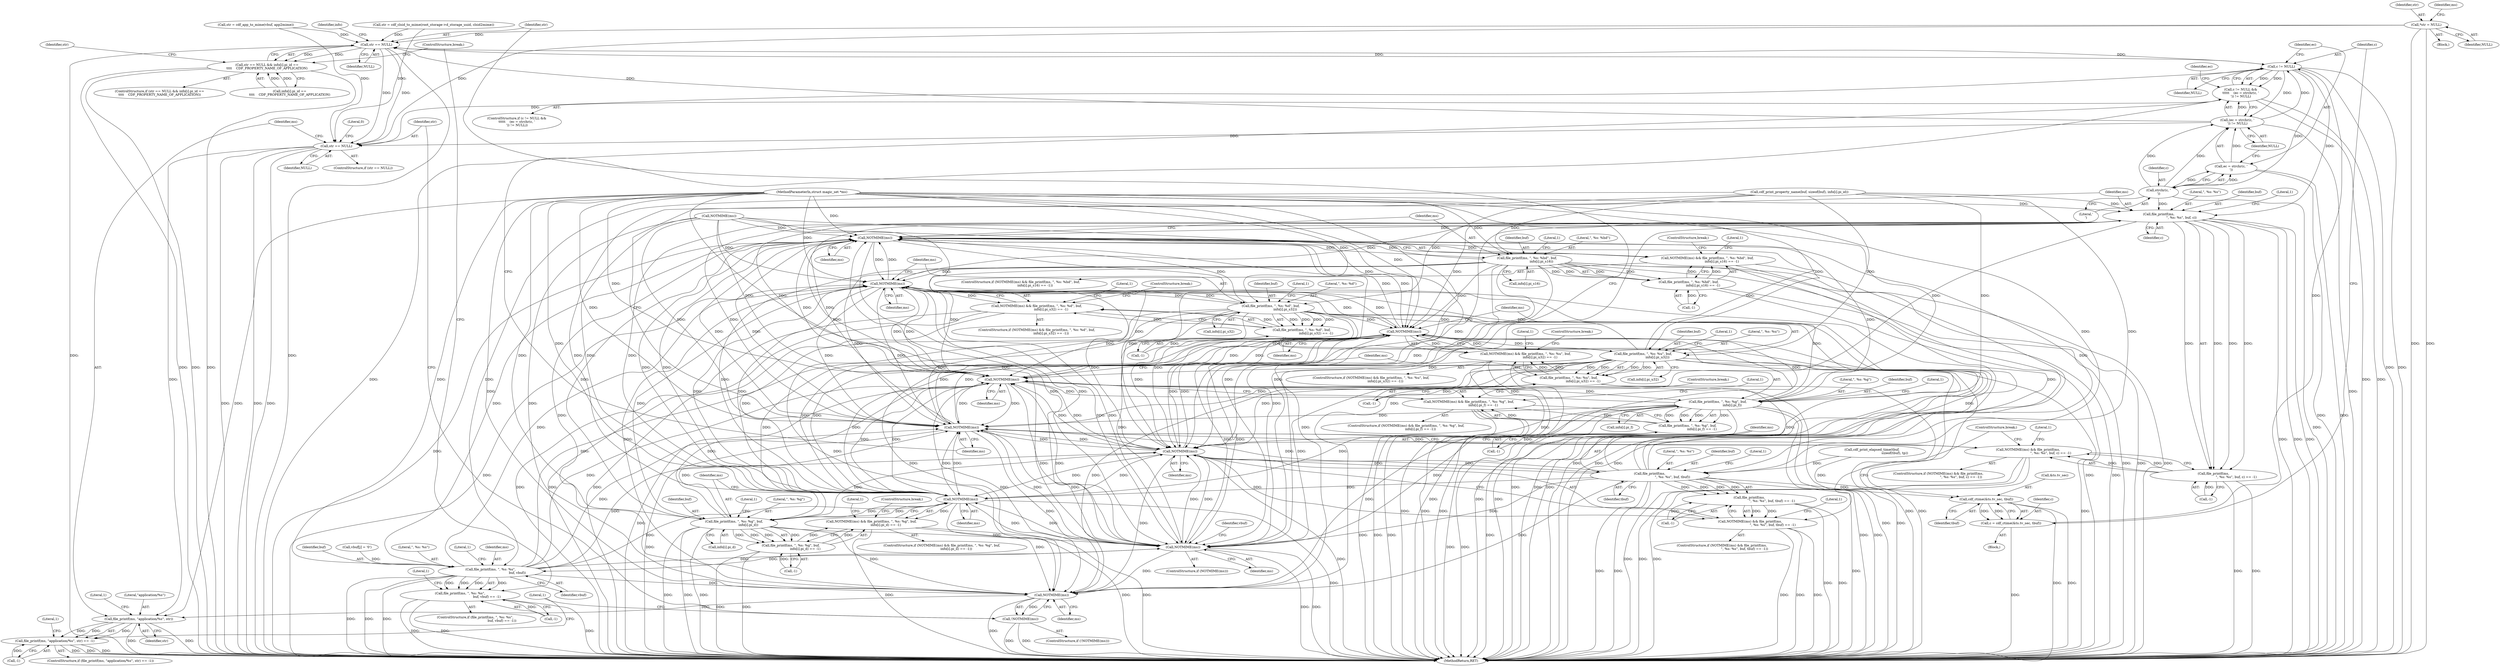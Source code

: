 digraph "0_file_6d209c1c489457397a5763bca4b28e43aac90391_0@pointer" {
"1000111" [label="(Call,*str = NULL)"];
"1000375" [label="(Call,str == NULL)"];
"1000374" [label="(Call,str == NULL && info[i].pi_id ==\n\t\t\t\t    CDF_PROPERTY_NAME_OF_APPLICATION)"];
"1000445" [label="(Call,c != NULL)"];
"1000444" [label="(Call,c != NULL &&\n\t\t\t\t\t    (ec = strchr(c, '\n')) != NULL)"];
"1000451" [label="(Call,strchr(c, '\n'))"];
"1000448" [label="(Call,(ec = strchr(c, '\n')) != NULL)"];
"1000487" [label="(Call,str == NULL)"];
"1000494" [label="(Call,file_printf(ms, \"application/%s\", str))"];
"1000493" [label="(Call,file_printf(ms, \"application/%s\", str) == -1)"];
"1000449" [label="(Call,ec = strchr(c, '\n'))"];
"1000464" [label="(Call,file_printf(ms,\n                                            \", %s: %s\", buf, c))"];
"1000160" [label="(Call,NOTMIME(ms))"];
"1000159" [label="(Call,NOTMIME(ms) && file_printf(ms, \", %s: %hd\", buf,\n                            info[i].pi_s16) == -1)"];
"1000163" [label="(Call,file_printf(ms, \", %s: %hd\", buf,\n                            info[i].pi_s16))"];
"1000162" [label="(Call,file_printf(ms, \", %s: %hd\", buf,\n                            info[i].pi_s16) == -1)"];
"1000181" [label="(Call,NOTMIME(ms))"];
"1000180" [label="(Call,NOTMIME(ms) && file_printf(ms, \", %s: %d\", buf,\n                            info[i].pi_s32) == -1)"];
"1000184" [label="(Call,file_printf(ms, \", %s: %d\", buf,\n                            info[i].pi_s32))"];
"1000183" [label="(Call,file_printf(ms, \", %s: %d\", buf,\n                            info[i].pi_s32) == -1)"];
"1000202" [label="(Call,NOTMIME(ms))"];
"1000201" [label="(Call,NOTMIME(ms) && file_printf(ms, \", %s: %u\", buf,\n                            info[i].pi_u32) == -1)"];
"1000205" [label="(Call,file_printf(ms, \", %s: %u\", buf,\n                            info[i].pi_u32))"];
"1000204" [label="(Call,file_printf(ms, \", %s: %u\", buf,\n                            info[i].pi_u32) == -1)"];
"1000223" [label="(Call,NOTMIME(ms))"];
"1000222" [label="(Call,NOTMIME(ms) && file_printf(ms, \", %s: %g\", buf,\n                            info[i].pi_f) == -1)"];
"1000226" [label="(Call,file_printf(ms, \", %s: %g\", buf,\n                            info[i].pi_f))"];
"1000225" [label="(Call,file_printf(ms, \", %s: %g\", buf,\n                            info[i].pi_f) == -1)"];
"1000244" [label="(Call,NOTMIME(ms))"];
"1000243" [label="(Call,NOTMIME(ms) && file_printf(ms, \", %s: %g\", buf,\n                            info[i].pi_d) == -1)"];
"1000247" [label="(Call,file_printf(ms, \", %s: %g\", buf,\n                            info[i].pi_d))"];
"1000246" [label="(Call,file_printf(ms, \", %s: %g\", buf,\n                            info[i].pi_d) == -1)"];
"1000352" [label="(Call,NOTMIME(ms))"];
"1000362" [label="(Call,file_printf(ms, \", %s: %s\",\n                                                    buf, vbuf))"];
"1000361" [label="(Call,file_printf(ms, \", %s: %s\",\n                                                    buf, vbuf) == -1)"];
"1000414" [label="(Call,NOTMIME(ms))"];
"1000413" [label="(Call,NOTMIME(ms) && file_printf(ms,\n                                            \", %s: %s\", buf, tbuf) == -1)"];
"1000417" [label="(Call,file_printf(ms,\n                                            \", %s: %s\", buf, tbuf))"];
"1000416" [label="(Call,file_printf(ms,\n                                            \", %s: %s\", buf, tbuf) == -1)"];
"1000437" [label="(Call,cdf_ctime(&ts.tv_sec, tbuf))"];
"1000435" [label="(Call,c = cdf_ctime(&ts.tv_sec, tbuf))"];
"1000461" [label="(Call,NOTMIME(ms))"];
"1000460" [label="(Call,NOTMIME(ms) && file_printf(ms,\n                                            \", %s: %s\", buf, c) == -1)"];
"1000483" [label="(Call,NOTMIME(ms))"];
"1000482" [label="(Call,!NOTMIME(ms))"];
"1000463" [label="(Call,file_printf(ms,\n                                            \", %s: %s\", buf, c) == -1)"];
"1000183" [label="(Call,file_printf(ms, \", %s: %d\", buf,\n                            info[i].pi_s32) == -1)"];
"1000414" [label="(Call,NOTMIME(ms))"];
"1000172" [label="(Call,-1)"];
"1000187" [label="(Identifier,buf)"];
"1000194" [label="(Literal,1)"];
"1000412" [label="(ControlStructure,if (NOTMIME(ms) && file_printf(ms,\n                                            \", %s: %s\", buf, tbuf) == -1))"];
"1000387" [label="(Identifier,str)"];
"1000257" [label="(Literal,1)"];
"1000246" [label="(Call,file_printf(ms, \", %s: %g\", buf,\n                            info[i].pi_d) == -1)"];
"1000346" [label="(Call,vbuf[j] = '\0')"];
"1000499" [label="(Literal,1)"];
"1000361" [label="(Call,file_printf(ms, \", %s: %s\",\n                                                    buf, vbuf) == -1)"];
"1000381" [label="(Identifier,info)"];
"1000495" [label="(Identifier,ms)"];
"1000448" [label="(Call,(ec = strchr(c, '\n')) != NULL)"];
"1000488" [label="(Identifier,str)"];
"1000436" [label="(Identifier,c)"];
"1000484" [label="(Identifier,ms)"];
"1000386" [label="(Call,str = cdf_app_to_mime(vbuf, app2mime))"];
"1000415" [label="(Identifier,ms)"];
"1000353" [label="(Identifier,ms)"];
"1000111" [label="(Call,*str = NULL)"];
"1000165" [label="(Literal,\", %s: %hd\")"];
"1000413" [label="(Call,NOTMIME(ms) && file_printf(ms,\n                                            \", %s: %s\", buf, tbuf) == -1)"];
"1000208" [label="(Identifier,buf)"];
"1000202" [label="(Call,NOTMIME(ms))"];
"1000489" [label="(Identifier,NULL)"];
"1000239" [label="(Literal,1)"];
"1000247" [label="(Call,file_printf(ms, \", %s: %g\", buf,\n                            info[i].pi_d))"];
"1000444" [label="(Call,c != NULL &&\n\t\t\t\t\t    (ec = strchr(c, '\n')) != NULL)"];
"1000371" [label="(Literal,1)"];
"1000462" [label="(Identifier,ms)"];
"1000443" [label="(ControlStructure,if (c != NULL &&\n\t\t\t\t\t    (ec = strchr(c, '\n')) != NULL))"];
"1000161" [label="(Identifier,ms)"];
"1000224" [label="(Identifier,ms)"];
"1000352" [label="(Call,NOTMIME(ms))"];
"1000186" [label="(Literal,\", %s: %d\")"];
"1000176" [label="(Literal,1)"];
"1000139" [label="(Call,cdf_print_property_name(buf, sizeof(buf), info[i].pi_id))"];
"1000368" [label="(Literal,1)"];
"1000367" [label="(Call,-1)"];
"1000101" [label="(MethodParameterIn,struct magic_set *ms)"];
"1000249" [label="(Literal,\", %s: %g\")"];
"1000391" [label="(ControlStructure,break;)"];
"1000467" [label="(Identifier,buf)"];
"1000243" [label="(Call,NOTMIME(ms) && file_printf(ms, \", %s: %g\", buf,\n                            info[i].pi_d) == -1)"];
"1000360" [label="(ControlStructure,if (file_printf(ms, \", %s: %s\",\n                                                    buf, vbuf) == -1))"];
"1000158" [label="(ControlStructure,if (NOTMIME(ms) && file_printf(ms, \", %s: %hd\", buf,\n                            info[i].pi_s16) == -1))"];
"1000442" [label="(Identifier,tbuf)"];
"1000465" [label="(Identifier,ms)"];
"1000418" [label="(Identifier,ms)"];
"1000464" [label="(Call,file_printf(ms,\n                                            \", %s: %s\", buf, c))"];
"1000416" [label="(Call,file_printf(ms,\n                                            \", %s: %s\", buf, tbuf) == -1)"];
"1000200" [label="(ControlStructure,if (NOTMIME(ms) && file_printf(ms, \", %s: %u\", buf,\n                            info[i].pi_u32) == -1))"];
"1000122" [label="(Call,str = cdf_clsid_to_mime(root_storage->d_storage_uuid, clsid2mime))"];
"1000483" [label="(Call,NOTMIME(ms))"];
"1000197" [label="(Literal,1)"];
"1000491" [label="(Literal,0)"];
"1000240" [label="(ControlStructure,break;)"];
"1000494" [label="(Call,file_printf(ms, \"application/%s\", str))"];
"1000452" [label="(Identifier,c)"];
"1000235" [label="(Call,-1)"];
"1000493" [label="(Call,file_printf(ms, \"application/%s\", str) == -1)"];
"1000162" [label="(Call,file_printf(ms, \", %s: %hd\", buf,\n                            info[i].pi_s16) == -1)"];
"1000363" [label="(Identifier,ms)"];
"1000446" [label="(Identifier,c)"];
"1000502" [label="(Literal,1)"];
"1000375" [label="(Call,str == NULL)"];
"1000223" [label="(Call,NOTMIME(ms))"];
"1000230" [label="(Call,info[i].pi_f)"];
"1000206" [label="(Identifier,ms)"];
"1000351" [label="(ControlStructure,if (NOTMIME(ms)))"];
"1000229" [label="(Identifier,buf)"];
"1000469" [label="(Call,-1)"];
"1000366" [label="(Identifier,vbuf)"];
"1000460" [label="(Call,NOTMIME(ms) && file_printf(ms,\n                                            \", %s: %s\", buf, c) == -1)"];
"1000166" [label="(Identifier,buf)"];
"1000451" [label="(Call,strchr(c, '\n'))"];
"1000470" [label="(Literal,1)"];
"1000487" [label="(Call,str == NULL)"];
"1000374" [label="(Call,str == NULL && info[i].pi_id ==\n\t\t\t\t    CDF_PROPERTY_NAME_OF_APPLICATION)"];
"1000457" [label="(Identifier,ec)"];
"1000215" [label="(Literal,1)"];
"1000445" [label="(Call,c != NULL)"];
"1000218" [label="(Literal,1)"];
"1000221" [label="(ControlStructure,if (NOTMIME(ms) && file_printf(ms, \", %s: %g\", buf,\n                            info[i].pi_f) == -1))"];
"1000474" [label="(ControlStructure,break;)"];
"1000377" [label="(Identifier,NULL)"];
"1000185" [label="(Identifier,ms)"];
"1000466" [label="(Literal,\", %s: %s\")"];
"1000419" [label="(Literal,\", %s: %s\")"];
"1000435" [label="(Call,c = cdf_ctime(&ts.tv_sec, tbuf))"];
"1000498" [label="(Call,-1)"];
"1000373" [label="(ControlStructure,if (str == NULL && info[i].pi_id ==\n\t\t\t\t    CDF_PROPERTY_NAME_OF_APPLICATION))"];
"1000426" [label="(Literal,1)"];
"1000205" [label="(Call,file_printf(ms, \", %s: %u\", buf,\n                            info[i].pi_u32))"];
"1000193" [label="(Call,-1)"];
"1000449" [label="(Call,ec = strchr(c, '\n'))"];
"1000177" [label="(ControlStructure,break;)"];
"1000182" [label="(Identifier,ms)"];
"1000219" [label="(ControlStructure,break;)"];
"1000222" [label="(Call,NOTMIME(ms) && file_printf(ms, \", %s: %g\", buf,\n                            info[i].pi_f) == -1)"];
"1000505" [label="(MethodReturn,RET)"];
"1000378" [label="(Call,info[i].pi_id ==\n\t\t\t\t    CDF_PROPERTY_NAME_OF_APPLICATION)"];
"1000428" [label="(Block,)"];
"1000482" [label="(Call,!NOTMIME(ms))"];
"1000421" [label="(Identifier,tbuf)"];
"1000201" [label="(Call,NOTMIME(ms) && file_printf(ms, \", %s: %u\", buf,\n                            info[i].pi_u32) == -1)"];
"1000250" [label="(Identifier,buf)"];
"1000105" [label="(Block,)"];
"1000245" [label="(Identifier,ms)"];
"1000357" [label="(Identifier,vbuf)"];
"1000159" [label="(Call,NOTMIME(ms) && file_printf(ms, \", %s: %hd\", buf,\n                            info[i].pi_s16) == -1)"];
"1000450" [label="(Identifier,ec)"];
"1000376" [label="(Identifier,str)"];
"1000236" [label="(Literal,1)"];
"1000481" [label="(ControlStructure,if (!NOTMIME(ms)))"];
"1000112" [label="(Identifier,str)"];
"1000225" [label="(Call,file_printf(ms, \", %s: %g\", buf,\n                            info[i].pi_f) == -1)"];
"1000492" [label="(ControlStructure,if (file_printf(ms, \"application/%s\", str) == -1))"];
"1000463" [label="(Call,file_printf(ms,\n                                            \", %s: %s\", buf, c) == -1)"];
"1000198" [label="(ControlStructure,break;)"];
"1000209" [label="(Call,info[i].pi_u32)"];
"1000163" [label="(Call,file_printf(ms, \", %s: %hd\", buf,\n                            info[i].pi_s16))"];
"1000113" [label="(Identifier,NULL)"];
"1000227" [label="(Identifier,ms)"];
"1000504" [label="(Literal,1)"];
"1000468" [label="(Identifier,c)"];
"1000422" [label="(Call,-1)"];
"1000256" [label="(Call,-1)"];
"1000364" [label="(Literal,\", %s: %s\")"];
"1000417" [label="(Call,file_printf(ms,\n                                            \", %s: %s\", buf, tbuf))"];
"1000437" [label="(Call,cdf_ctime(&ts.tv_sec, tbuf))"];
"1000407" [label="(Call,cdf_print_elapsed_time(tbuf,\n                                            sizeof(tbuf), tp))"];
"1000447" [label="(Identifier,NULL)"];
"1000179" [label="(ControlStructure,if (NOTMIME(ms) && file_printf(ms, \", %s: %d\", buf,\n                            info[i].pi_s32) == -1))"];
"1000226" [label="(Call,file_printf(ms, \", %s: %g\", buf,\n                            info[i].pi_f))"];
"1000181" [label="(Call,NOTMIME(ms))"];
"1000214" [label="(Call,-1)"];
"1000261" [label="(ControlStructure,break;)"];
"1000188" [label="(Call,info[i].pi_s32)"];
"1000454" [label="(Identifier,NULL)"];
"1000438" [label="(Call,&ts.tv_sec)"];
"1000251" [label="(Call,info[i].pi_d)"];
"1000242" [label="(ControlStructure,if (NOTMIME(ms) && file_printf(ms, \", %s: %g\", buf,\n                            info[i].pi_d) == -1))"];
"1000459" [label="(ControlStructure,if (NOTMIME(ms) && file_printf(ms,\n                                            \", %s: %s\", buf, c) == -1))"];
"1000496" [label="(Literal,\"application/%s\")"];
"1000453" [label="(Literal,'\n')"];
"1000362" [label="(Call,file_printf(ms, \", %s: %s\",\n                                                    buf, vbuf))"];
"1000486" [label="(ControlStructure,if (str == NULL))"];
"1000420" [label="(Identifier,buf)"];
"1000120" [label="(Identifier,ms)"];
"1000497" [label="(Identifier,str)"];
"1000173" [label="(Literal,1)"];
"1000244" [label="(Call,NOTMIME(ms))"];
"1000164" [label="(Identifier,ms)"];
"1000260" [label="(Literal,1)"];
"1000180" [label="(Call,NOTMIME(ms) && file_printf(ms, \", %s: %d\", buf,\n                            info[i].pi_s32) == -1)"];
"1000119" [label="(Call,NOTMIME(ms))"];
"1000423" [label="(Literal,1)"];
"1000248" [label="(Identifier,ms)"];
"1000473" [label="(Literal,1)"];
"1000207" [label="(Literal,\", %s: %u\")"];
"1000461" [label="(Call,NOTMIME(ms))"];
"1000203" [label="(Identifier,ms)"];
"1000204" [label="(Call,file_printf(ms, \", %s: %u\", buf,\n                            info[i].pi_u32) == -1)"];
"1000365" [label="(Identifier,buf)"];
"1000160" [label="(Call,NOTMIME(ms))"];
"1000167" [label="(Call,info[i].pi_s16)"];
"1000228" [label="(Literal,\", %s: %g\")"];
"1000184" [label="(Call,file_printf(ms, \", %s: %d\", buf,\n                            info[i].pi_s32))"];
"1000111" -> "1000105"  [label="AST: "];
"1000111" -> "1000113"  [label="CFG: "];
"1000112" -> "1000111"  [label="AST: "];
"1000113" -> "1000111"  [label="AST: "];
"1000120" -> "1000111"  [label="CFG: "];
"1000111" -> "1000505"  [label="DDG: "];
"1000111" -> "1000505"  [label="DDG: "];
"1000111" -> "1000375"  [label="DDG: "];
"1000111" -> "1000487"  [label="DDG: "];
"1000375" -> "1000374"  [label="AST: "];
"1000375" -> "1000377"  [label="CFG: "];
"1000376" -> "1000375"  [label="AST: "];
"1000377" -> "1000375"  [label="AST: "];
"1000381" -> "1000375"  [label="CFG: "];
"1000374" -> "1000375"  [label="CFG: "];
"1000375" -> "1000505"  [label="DDG: "];
"1000375" -> "1000505"  [label="DDG: "];
"1000375" -> "1000374"  [label="DDG: "];
"1000375" -> "1000374"  [label="DDG: "];
"1000122" -> "1000375"  [label="DDG: "];
"1000386" -> "1000375"  [label="DDG: "];
"1000445" -> "1000375"  [label="DDG: "];
"1000448" -> "1000375"  [label="DDG: "];
"1000375" -> "1000445"  [label="DDG: "];
"1000375" -> "1000487"  [label="DDG: "];
"1000375" -> "1000487"  [label="DDG: "];
"1000374" -> "1000373"  [label="AST: "];
"1000374" -> "1000378"  [label="CFG: "];
"1000378" -> "1000374"  [label="AST: "];
"1000387" -> "1000374"  [label="CFG: "];
"1000391" -> "1000374"  [label="CFG: "];
"1000374" -> "1000505"  [label="DDG: "];
"1000374" -> "1000505"  [label="DDG: "];
"1000374" -> "1000505"  [label="DDG: "];
"1000378" -> "1000374"  [label="DDG: "];
"1000378" -> "1000374"  [label="DDG: "];
"1000445" -> "1000444"  [label="AST: "];
"1000445" -> "1000447"  [label="CFG: "];
"1000446" -> "1000445"  [label="AST: "];
"1000447" -> "1000445"  [label="AST: "];
"1000450" -> "1000445"  [label="CFG: "];
"1000444" -> "1000445"  [label="CFG: "];
"1000445" -> "1000505"  [label="DDG: "];
"1000445" -> "1000505"  [label="DDG: "];
"1000445" -> "1000444"  [label="DDG: "];
"1000445" -> "1000444"  [label="DDG: "];
"1000435" -> "1000445"  [label="DDG: "];
"1000448" -> "1000445"  [label="DDG: "];
"1000445" -> "1000451"  [label="DDG: "];
"1000445" -> "1000448"  [label="DDG: "];
"1000445" -> "1000464"  [label="DDG: "];
"1000445" -> "1000487"  [label="DDG: "];
"1000444" -> "1000443"  [label="AST: "];
"1000444" -> "1000448"  [label="CFG: "];
"1000448" -> "1000444"  [label="AST: "];
"1000457" -> "1000444"  [label="CFG: "];
"1000462" -> "1000444"  [label="CFG: "];
"1000444" -> "1000505"  [label="DDG: "];
"1000444" -> "1000505"  [label="DDG: "];
"1000444" -> "1000505"  [label="DDG: "];
"1000448" -> "1000444"  [label="DDG: "];
"1000451" -> "1000449"  [label="AST: "];
"1000451" -> "1000453"  [label="CFG: "];
"1000452" -> "1000451"  [label="AST: "];
"1000453" -> "1000451"  [label="AST: "];
"1000449" -> "1000451"  [label="CFG: "];
"1000451" -> "1000505"  [label="DDG: "];
"1000451" -> "1000448"  [label="DDG: "];
"1000451" -> "1000448"  [label="DDG: "];
"1000451" -> "1000449"  [label="DDG: "];
"1000451" -> "1000449"  [label="DDG: "];
"1000451" -> "1000464"  [label="DDG: "];
"1000448" -> "1000454"  [label="CFG: "];
"1000449" -> "1000448"  [label="AST: "];
"1000454" -> "1000448"  [label="AST: "];
"1000448" -> "1000505"  [label="DDG: "];
"1000449" -> "1000448"  [label="DDG: "];
"1000448" -> "1000487"  [label="DDG: "];
"1000487" -> "1000486"  [label="AST: "];
"1000487" -> "1000489"  [label="CFG: "];
"1000488" -> "1000487"  [label="AST: "];
"1000489" -> "1000487"  [label="AST: "];
"1000491" -> "1000487"  [label="CFG: "];
"1000495" -> "1000487"  [label="CFG: "];
"1000487" -> "1000505"  [label="DDG: "];
"1000487" -> "1000505"  [label="DDG: "];
"1000487" -> "1000505"  [label="DDG: "];
"1000122" -> "1000487"  [label="DDG: "];
"1000386" -> "1000487"  [label="DDG: "];
"1000487" -> "1000494"  [label="DDG: "];
"1000494" -> "1000493"  [label="AST: "];
"1000494" -> "1000497"  [label="CFG: "];
"1000495" -> "1000494"  [label="AST: "];
"1000496" -> "1000494"  [label="AST: "];
"1000497" -> "1000494"  [label="AST: "];
"1000499" -> "1000494"  [label="CFG: "];
"1000494" -> "1000505"  [label="DDG: "];
"1000494" -> "1000505"  [label="DDG: "];
"1000494" -> "1000493"  [label="DDG: "];
"1000494" -> "1000493"  [label="DDG: "];
"1000494" -> "1000493"  [label="DDG: "];
"1000483" -> "1000494"  [label="DDG: "];
"1000101" -> "1000494"  [label="DDG: "];
"1000493" -> "1000492"  [label="AST: "];
"1000493" -> "1000498"  [label="CFG: "];
"1000498" -> "1000493"  [label="AST: "];
"1000502" -> "1000493"  [label="CFG: "];
"1000504" -> "1000493"  [label="CFG: "];
"1000493" -> "1000505"  [label="DDG: "];
"1000493" -> "1000505"  [label="DDG: "];
"1000493" -> "1000505"  [label="DDG: "];
"1000498" -> "1000493"  [label="DDG: "];
"1000450" -> "1000449"  [label="AST: "];
"1000454" -> "1000449"  [label="CFG: "];
"1000449" -> "1000505"  [label="DDG: "];
"1000449" -> "1000505"  [label="DDG: "];
"1000464" -> "1000463"  [label="AST: "];
"1000464" -> "1000468"  [label="CFG: "];
"1000465" -> "1000464"  [label="AST: "];
"1000466" -> "1000464"  [label="AST: "];
"1000467" -> "1000464"  [label="AST: "];
"1000468" -> "1000464"  [label="AST: "];
"1000470" -> "1000464"  [label="CFG: "];
"1000464" -> "1000505"  [label="DDG: "];
"1000464" -> "1000505"  [label="DDG: "];
"1000464" -> "1000505"  [label="DDG: "];
"1000464" -> "1000160"  [label="DDG: "];
"1000464" -> "1000181"  [label="DDG: "];
"1000464" -> "1000202"  [label="DDG: "];
"1000464" -> "1000223"  [label="DDG: "];
"1000464" -> "1000244"  [label="DDG: "];
"1000464" -> "1000352"  [label="DDG: "];
"1000464" -> "1000414"  [label="DDG: "];
"1000464" -> "1000461"  [label="DDG: "];
"1000464" -> "1000463"  [label="DDG: "];
"1000464" -> "1000463"  [label="DDG: "];
"1000464" -> "1000463"  [label="DDG: "];
"1000464" -> "1000463"  [label="DDG: "];
"1000461" -> "1000464"  [label="DDG: "];
"1000101" -> "1000464"  [label="DDG: "];
"1000139" -> "1000464"  [label="DDG: "];
"1000464" -> "1000483"  [label="DDG: "];
"1000160" -> "1000159"  [label="AST: "];
"1000160" -> "1000161"  [label="CFG: "];
"1000161" -> "1000160"  [label="AST: "];
"1000164" -> "1000160"  [label="CFG: "];
"1000159" -> "1000160"  [label="CFG: "];
"1000160" -> "1000505"  [label="DDG: "];
"1000160" -> "1000159"  [label="DDG: "];
"1000163" -> "1000160"  [label="DDG: "];
"1000226" -> "1000160"  [label="DDG: "];
"1000184" -> "1000160"  [label="DDG: "];
"1000205" -> "1000160"  [label="DDG: "];
"1000352" -> "1000160"  [label="DDG: "];
"1000202" -> "1000160"  [label="DDG: "];
"1000417" -> "1000160"  [label="DDG: "];
"1000414" -> "1000160"  [label="DDG: "];
"1000461" -> "1000160"  [label="DDG: "];
"1000244" -> "1000160"  [label="DDG: "];
"1000181" -> "1000160"  [label="DDG: "];
"1000247" -> "1000160"  [label="DDG: "];
"1000119" -> "1000160"  [label="DDG: "];
"1000362" -> "1000160"  [label="DDG: "];
"1000223" -> "1000160"  [label="DDG: "];
"1000101" -> "1000160"  [label="DDG: "];
"1000160" -> "1000163"  [label="DDG: "];
"1000160" -> "1000181"  [label="DDG: "];
"1000160" -> "1000202"  [label="DDG: "];
"1000160" -> "1000223"  [label="DDG: "];
"1000160" -> "1000244"  [label="DDG: "];
"1000160" -> "1000352"  [label="DDG: "];
"1000160" -> "1000414"  [label="DDG: "];
"1000160" -> "1000461"  [label="DDG: "];
"1000160" -> "1000483"  [label="DDG: "];
"1000159" -> "1000158"  [label="AST: "];
"1000159" -> "1000162"  [label="CFG: "];
"1000162" -> "1000159"  [label="AST: "];
"1000176" -> "1000159"  [label="CFG: "];
"1000177" -> "1000159"  [label="CFG: "];
"1000159" -> "1000505"  [label="DDG: "];
"1000159" -> "1000505"  [label="DDG: "];
"1000159" -> "1000505"  [label="DDG: "];
"1000162" -> "1000159"  [label="DDG: "];
"1000162" -> "1000159"  [label="DDG: "];
"1000163" -> "1000162"  [label="AST: "];
"1000163" -> "1000167"  [label="CFG: "];
"1000164" -> "1000163"  [label="AST: "];
"1000165" -> "1000163"  [label="AST: "];
"1000166" -> "1000163"  [label="AST: "];
"1000167" -> "1000163"  [label="AST: "];
"1000173" -> "1000163"  [label="CFG: "];
"1000163" -> "1000505"  [label="DDG: "];
"1000163" -> "1000505"  [label="DDG: "];
"1000163" -> "1000505"  [label="DDG: "];
"1000163" -> "1000162"  [label="DDG: "];
"1000163" -> "1000162"  [label="DDG: "];
"1000163" -> "1000162"  [label="DDG: "];
"1000163" -> "1000162"  [label="DDG: "];
"1000101" -> "1000163"  [label="DDG: "];
"1000139" -> "1000163"  [label="DDG: "];
"1000163" -> "1000181"  [label="DDG: "];
"1000163" -> "1000202"  [label="DDG: "];
"1000163" -> "1000223"  [label="DDG: "];
"1000163" -> "1000244"  [label="DDG: "];
"1000163" -> "1000352"  [label="DDG: "];
"1000163" -> "1000414"  [label="DDG: "];
"1000163" -> "1000461"  [label="DDG: "];
"1000163" -> "1000483"  [label="DDG: "];
"1000162" -> "1000172"  [label="CFG: "];
"1000172" -> "1000162"  [label="AST: "];
"1000162" -> "1000505"  [label="DDG: "];
"1000162" -> "1000505"  [label="DDG: "];
"1000172" -> "1000162"  [label="DDG: "];
"1000181" -> "1000180"  [label="AST: "];
"1000181" -> "1000182"  [label="CFG: "];
"1000182" -> "1000181"  [label="AST: "];
"1000185" -> "1000181"  [label="CFG: "];
"1000180" -> "1000181"  [label="CFG: "];
"1000181" -> "1000505"  [label="DDG: "];
"1000181" -> "1000180"  [label="DDG: "];
"1000226" -> "1000181"  [label="DDG: "];
"1000184" -> "1000181"  [label="DDG: "];
"1000205" -> "1000181"  [label="DDG: "];
"1000352" -> "1000181"  [label="DDG: "];
"1000202" -> "1000181"  [label="DDG: "];
"1000417" -> "1000181"  [label="DDG: "];
"1000414" -> "1000181"  [label="DDG: "];
"1000461" -> "1000181"  [label="DDG: "];
"1000244" -> "1000181"  [label="DDG: "];
"1000247" -> "1000181"  [label="DDG: "];
"1000119" -> "1000181"  [label="DDG: "];
"1000362" -> "1000181"  [label="DDG: "];
"1000223" -> "1000181"  [label="DDG: "];
"1000101" -> "1000181"  [label="DDG: "];
"1000181" -> "1000184"  [label="DDG: "];
"1000181" -> "1000202"  [label="DDG: "];
"1000181" -> "1000223"  [label="DDG: "];
"1000181" -> "1000244"  [label="DDG: "];
"1000181" -> "1000352"  [label="DDG: "];
"1000181" -> "1000414"  [label="DDG: "];
"1000181" -> "1000461"  [label="DDG: "];
"1000181" -> "1000483"  [label="DDG: "];
"1000180" -> "1000179"  [label="AST: "];
"1000180" -> "1000183"  [label="CFG: "];
"1000183" -> "1000180"  [label="AST: "];
"1000197" -> "1000180"  [label="CFG: "];
"1000198" -> "1000180"  [label="CFG: "];
"1000180" -> "1000505"  [label="DDG: "];
"1000180" -> "1000505"  [label="DDG: "];
"1000180" -> "1000505"  [label="DDG: "];
"1000183" -> "1000180"  [label="DDG: "];
"1000183" -> "1000180"  [label="DDG: "];
"1000184" -> "1000183"  [label="AST: "];
"1000184" -> "1000188"  [label="CFG: "];
"1000185" -> "1000184"  [label="AST: "];
"1000186" -> "1000184"  [label="AST: "];
"1000187" -> "1000184"  [label="AST: "];
"1000188" -> "1000184"  [label="AST: "];
"1000194" -> "1000184"  [label="CFG: "];
"1000184" -> "1000505"  [label="DDG: "];
"1000184" -> "1000505"  [label="DDG: "];
"1000184" -> "1000505"  [label="DDG: "];
"1000184" -> "1000183"  [label="DDG: "];
"1000184" -> "1000183"  [label="DDG: "];
"1000184" -> "1000183"  [label="DDG: "];
"1000184" -> "1000183"  [label="DDG: "];
"1000101" -> "1000184"  [label="DDG: "];
"1000139" -> "1000184"  [label="DDG: "];
"1000184" -> "1000202"  [label="DDG: "];
"1000184" -> "1000223"  [label="DDG: "];
"1000184" -> "1000244"  [label="DDG: "];
"1000184" -> "1000352"  [label="DDG: "];
"1000184" -> "1000414"  [label="DDG: "];
"1000184" -> "1000461"  [label="DDG: "];
"1000184" -> "1000483"  [label="DDG: "];
"1000183" -> "1000193"  [label="CFG: "];
"1000193" -> "1000183"  [label="AST: "];
"1000183" -> "1000505"  [label="DDG: "];
"1000183" -> "1000505"  [label="DDG: "];
"1000193" -> "1000183"  [label="DDG: "];
"1000202" -> "1000201"  [label="AST: "];
"1000202" -> "1000203"  [label="CFG: "];
"1000203" -> "1000202"  [label="AST: "];
"1000206" -> "1000202"  [label="CFG: "];
"1000201" -> "1000202"  [label="CFG: "];
"1000202" -> "1000505"  [label="DDG: "];
"1000202" -> "1000201"  [label="DDG: "];
"1000226" -> "1000202"  [label="DDG: "];
"1000205" -> "1000202"  [label="DDG: "];
"1000352" -> "1000202"  [label="DDG: "];
"1000417" -> "1000202"  [label="DDG: "];
"1000414" -> "1000202"  [label="DDG: "];
"1000461" -> "1000202"  [label="DDG: "];
"1000244" -> "1000202"  [label="DDG: "];
"1000247" -> "1000202"  [label="DDG: "];
"1000119" -> "1000202"  [label="DDG: "];
"1000362" -> "1000202"  [label="DDG: "];
"1000223" -> "1000202"  [label="DDG: "];
"1000101" -> "1000202"  [label="DDG: "];
"1000202" -> "1000205"  [label="DDG: "];
"1000202" -> "1000223"  [label="DDG: "];
"1000202" -> "1000244"  [label="DDG: "];
"1000202" -> "1000352"  [label="DDG: "];
"1000202" -> "1000414"  [label="DDG: "];
"1000202" -> "1000461"  [label="DDG: "];
"1000202" -> "1000483"  [label="DDG: "];
"1000201" -> "1000200"  [label="AST: "];
"1000201" -> "1000204"  [label="CFG: "];
"1000204" -> "1000201"  [label="AST: "];
"1000218" -> "1000201"  [label="CFG: "];
"1000219" -> "1000201"  [label="CFG: "];
"1000201" -> "1000505"  [label="DDG: "];
"1000201" -> "1000505"  [label="DDG: "];
"1000201" -> "1000505"  [label="DDG: "];
"1000204" -> "1000201"  [label="DDG: "];
"1000204" -> "1000201"  [label="DDG: "];
"1000205" -> "1000204"  [label="AST: "];
"1000205" -> "1000209"  [label="CFG: "];
"1000206" -> "1000205"  [label="AST: "];
"1000207" -> "1000205"  [label="AST: "];
"1000208" -> "1000205"  [label="AST: "];
"1000209" -> "1000205"  [label="AST: "];
"1000215" -> "1000205"  [label="CFG: "];
"1000205" -> "1000505"  [label="DDG: "];
"1000205" -> "1000505"  [label="DDG: "];
"1000205" -> "1000505"  [label="DDG: "];
"1000205" -> "1000204"  [label="DDG: "];
"1000205" -> "1000204"  [label="DDG: "];
"1000205" -> "1000204"  [label="DDG: "];
"1000205" -> "1000204"  [label="DDG: "];
"1000101" -> "1000205"  [label="DDG: "];
"1000139" -> "1000205"  [label="DDG: "];
"1000205" -> "1000223"  [label="DDG: "];
"1000205" -> "1000244"  [label="DDG: "];
"1000205" -> "1000352"  [label="DDG: "];
"1000205" -> "1000414"  [label="DDG: "];
"1000205" -> "1000461"  [label="DDG: "];
"1000205" -> "1000483"  [label="DDG: "];
"1000204" -> "1000214"  [label="CFG: "];
"1000214" -> "1000204"  [label="AST: "];
"1000204" -> "1000505"  [label="DDG: "];
"1000204" -> "1000505"  [label="DDG: "];
"1000214" -> "1000204"  [label="DDG: "];
"1000223" -> "1000222"  [label="AST: "];
"1000223" -> "1000224"  [label="CFG: "];
"1000224" -> "1000223"  [label="AST: "];
"1000227" -> "1000223"  [label="CFG: "];
"1000222" -> "1000223"  [label="CFG: "];
"1000223" -> "1000505"  [label="DDG: "];
"1000223" -> "1000222"  [label="DDG: "];
"1000226" -> "1000223"  [label="DDG: "];
"1000352" -> "1000223"  [label="DDG: "];
"1000417" -> "1000223"  [label="DDG: "];
"1000414" -> "1000223"  [label="DDG: "];
"1000461" -> "1000223"  [label="DDG: "];
"1000244" -> "1000223"  [label="DDG: "];
"1000247" -> "1000223"  [label="DDG: "];
"1000119" -> "1000223"  [label="DDG: "];
"1000362" -> "1000223"  [label="DDG: "];
"1000101" -> "1000223"  [label="DDG: "];
"1000223" -> "1000226"  [label="DDG: "];
"1000223" -> "1000244"  [label="DDG: "];
"1000223" -> "1000352"  [label="DDG: "];
"1000223" -> "1000414"  [label="DDG: "];
"1000223" -> "1000461"  [label="DDG: "];
"1000223" -> "1000483"  [label="DDG: "];
"1000222" -> "1000221"  [label="AST: "];
"1000222" -> "1000225"  [label="CFG: "];
"1000225" -> "1000222"  [label="AST: "];
"1000239" -> "1000222"  [label="CFG: "];
"1000240" -> "1000222"  [label="CFG: "];
"1000222" -> "1000505"  [label="DDG: "];
"1000222" -> "1000505"  [label="DDG: "];
"1000222" -> "1000505"  [label="DDG: "];
"1000225" -> "1000222"  [label="DDG: "];
"1000225" -> "1000222"  [label="DDG: "];
"1000226" -> "1000225"  [label="AST: "];
"1000226" -> "1000230"  [label="CFG: "];
"1000227" -> "1000226"  [label="AST: "];
"1000228" -> "1000226"  [label="AST: "];
"1000229" -> "1000226"  [label="AST: "];
"1000230" -> "1000226"  [label="AST: "];
"1000236" -> "1000226"  [label="CFG: "];
"1000226" -> "1000505"  [label="DDG: "];
"1000226" -> "1000505"  [label="DDG: "];
"1000226" -> "1000505"  [label="DDG: "];
"1000226" -> "1000225"  [label="DDG: "];
"1000226" -> "1000225"  [label="DDG: "];
"1000226" -> "1000225"  [label="DDG: "];
"1000226" -> "1000225"  [label="DDG: "];
"1000101" -> "1000226"  [label="DDG: "];
"1000139" -> "1000226"  [label="DDG: "];
"1000226" -> "1000244"  [label="DDG: "];
"1000226" -> "1000352"  [label="DDG: "];
"1000226" -> "1000414"  [label="DDG: "];
"1000226" -> "1000461"  [label="DDG: "];
"1000226" -> "1000483"  [label="DDG: "];
"1000225" -> "1000235"  [label="CFG: "];
"1000235" -> "1000225"  [label="AST: "];
"1000225" -> "1000505"  [label="DDG: "];
"1000225" -> "1000505"  [label="DDG: "];
"1000235" -> "1000225"  [label="DDG: "];
"1000244" -> "1000243"  [label="AST: "];
"1000244" -> "1000245"  [label="CFG: "];
"1000245" -> "1000244"  [label="AST: "];
"1000248" -> "1000244"  [label="CFG: "];
"1000243" -> "1000244"  [label="CFG: "];
"1000244" -> "1000505"  [label="DDG: "];
"1000244" -> "1000243"  [label="DDG: "];
"1000352" -> "1000244"  [label="DDG: "];
"1000417" -> "1000244"  [label="DDG: "];
"1000414" -> "1000244"  [label="DDG: "];
"1000461" -> "1000244"  [label="DDG: "];
"1000247" -> "1000244"  [label="DDG: "];
"1000119" -> "1000244"  [label="DDG: "];
"1000362" -> "1000244"  [label="DDG: "];
"1000101" -> "1000244"  [label="DDG: "];
"1000244" -> "1000247"  [label="DDG: "];
"1000244" -> "1000352"  [label="DDG: "];
"1000244" -> "1000414"  [label="DDG: "];
"1000244" -> "1000461"  [label="DDG: "];
"1000244" -> "1000483"  [label="DDG: "];
"1000243" -> "1000242"  [label="AST: "];
"1000243" -> "1000246"  [label="CFG: "];
"1000246" -> "1000243"  [label="AST: "];
"1000260" -> "1000243"  [label="CFG: "];
"1000261" -> "1000243"  [label="CFG: "];
"1000243" -> "1000505"  [label="DDG: "];
"1000243" -> "1000505"  [label="DDG: "];
"1000243" -> "1000505"  [label="DDG: "];
"1000246" -> "1000243"  [label="DDG: "];
"1000246" -> "1000243"  [label="DDG: "];
"1000247" -> "1000246"  [label="AST: "];
"1000247" -> "1000251"  [label="CFG: "];
"1000248" -> "1000247"  [label="AST: "];
"1000249" -> "1000247"  [label="AST: "];
"1000250" -> "1000247"  [label="AST: "];
"1000251" -> "1000247"  [label="AST: "];
"1000257" -> "1000247"  [label="CFG: "];
"1000247" -> "1000505"  [label="DDG: "];
"1000247" -> "1000505"  [label="DDG: "];
"1000247" -> "1000505"  [label="DDG: "];
"1000247" -> "1000246"  [label="DDG: "];
"1000247" -> "1000246"  [label="DDG: "];
"1000247" -> "1000246"  [label="DDG: "];
"1000247" -> "1000246"  [label="DDG: "];
"1000101" -> "1000247"  [label="DDG: "];
"1000139" -> "1000247"  [label="DDG: "];
"1000247" -> "1000352"  [label="DDG: "];
"1000247" -> "1000414"  [label="DDG: "];
"1000247" -> "1000461"  [label="DDG: "];
"1000247" -> "1000483"  [label="DDG: "];
"1000246" -> "1000256"  [label="CFG: "];
"1000256" -> "1000246"  [label="AST: "];
"1000246" -> "1000505"  [label="DDG: "];
"1000246" -> "1000505"  [label="DDG: "];
"1000256" -> "1000246"  [label="DDG: "];
"1000352" -> "1000351"  [label="AST: "];
"1000352" -> "1000353"  [label="CFG: "];
"1000353" -> "1000352"  [label="AST: "];
"1000357" -> "1000352"  [label="CFG: "];
"1000376" -> "1000352"  [label="CFG: "];
"1000352" -> "1000505"  [label="DDG: "];
"1000352" -> "1000505"  [label="DDG: "];
"1000417" -> "1000352"  [label="DDG: "];
"1000414" -> "1000352"  [label="DDG: "];
"1000461" -> "1000352"  [label="DDG: "];
"1000119" -> "1000352"  [label="DDG: "];
"1000362" -> "1000352"  [label="DDG: "];
"1000101" -> "1000352"  [label="DDG: "];
"1000352" -> "1000362"  [label="DDG: "];
"1000352" -> "1000414"  [label="DDG: "];
"1000352" -> "1000461"  [label="DDG: "];
"1000352" -> "1000483"  [label="DDG: "];
"1000362" -> "1000361"  [label="AST: "];
"1000362" -> "1000366"  [label="CFG: "];
"1000363" -> "1000362"  [label="AST: "];
"1000364" -> "1000362"  [label="AST: "];
"1000365" -> "1000362"  [label="AST: "];
"1000366" -> "1000362"  [label="AST: "];
"1000368" -> "1000362"  [label="CFG: "];
"1000362" -> "1000505"  [label="DDG: "];
"1000362" -> "1000505"  [label="DDG: "];
"1000362" -> "1000505"  [label="DDG: "];
"1000362" -> "1000361"  [label="DDG: "];
"1000362" -> "1000361"  [label="DDG: "];
"1000362" -> "1000361"  [label="DDG: "];
"1000362" -> "1000361"  [label="DDG: "];
"1000101" -> "1000362"  [label="DDG: "];
"1000139" -> "1000362"  [label="DDG: "];
"1000346" -> "1000362"  [label="DDG: "];
"1000362" -> "1000414"  [label="DDG: "];
"1000362" -> "1000461"  [label="DDG: "];
"1000362" -> "1000483"  [label="DDG: "];
"1000361" -> "1000360"  [label="AST: "];
"1000361" -> "1000367"  [label="CFG: "];
"1000367" -> "1000361"  [label="AST: "];
"1000371" -> "1000361"  [label="CFG: "];
"1000391" -> "1000361"  [label="CFG: "];
"1000361" -> "1000505"  [label="DDG: "];
"1000361" -> "1000505"  [label="DDG: "];
"1000361" -> "1000505"  [label="DDG: "];
"1000367" -> "1000361"  [label="DDG: "];
"1000414" -> "1000413"  [label="AST: "];
"1000414" -> "1000415"  [label="CFG: "];
"1000415" -> "1000414"  [label="AST: "];
"1000418" -> "1000414"  [label="CFG: "];
"1000413" -> "1000414"  [label="CFG: "];
"1000414" -> "1000505"  [label="DDG: "];
"1000414" -> "1000413"  [label="DDG: "];
"1000417" -> "1000414"  [label="DDG: "];
"1000461" -> "1000414"  [label="DDG: "];
"1000119" -> "1000414"  [label="DDG: "];
"1000101" -> "1000414"  [label="DDG: "];
"1000414" -> "1000417"  [label="DDG: "];
"1000414" -> "1000461"  [label="DDG: "];
"1000414" -> "1000483"  [label="DDG: "];
"1000413" -> "1000412"  [label="AST: "];
"1000413" -> "1000416"  [label="CFG: "];
"1000416" -> "1000413"  [label="AST: "];
"1000426" -> "1000413"  [label="CFG: "];
"1000474" -> "1000413"  [label="CFG: "];
"1000413" -> "1000505"  [label="DDG: "];
"1000413" -> "1000505"  [label="DDG: "];
"1000413" -> "1000505"  [label="DDG: "];
"1000416" -> "1000413"  [label="DDG: "];
"1000416" -> "1000413"  [label="DDG: "];
"1000417" -> "1000416"  [label="AST: "];
"1000417" -> "1000421"  [label="CFG: "];
"1000418" -> "1000417"  [label="AST: "];
"1000419" -> "1000417"  [label="AST: "];
"1000420" -> "1000417"  [label="AST: "];
"1000421" -> "1000417"  [label="AST: "];
"1000423" -> "1000417"  [label="CFG: "];
"1000417" -> "1000505"  [label="DDG: "];
"1000417" -> "1000505"  [label="DDG: "];
"1000417" -> "1000505"  [label="DDG: "];
"1000417" -> "1000416"  [label="DDG: "];
"1000417" -> "1000416"  [label="DDG: "];
"1000417" -> "1000416"  [label="DDG: "];
"1000417" -> "1000416"  [label="DDG: "];
"1000101" -> "1000417"  [label="DDG: "];
"1000139" -> "1000417"  [label="DDG: "];
"1000407" -> "1000417"  [label="DDG: "];
"1000417" -> "1000437"  [label="DDG: "];
"1000417" -> "1000461"  [label="DDG: "];
"1000417" -> "1000483"  [label="DDG: "];
"1000416" -> "1000422"  [label="CFG: "];
"1000422" -> "1000416"  [label="AST: "];
"1000416" -> "1000505"  [label="DDG: "];
"1000416" -> "1000505"  [label="DDG: "];
"1000422" -> "1000416"  [label="DDG: "];
"1000437" -> "1000435"  [label="AST: "];
"1000437" -> "1000442"  [label="CFG: "];
"1000438" -> "1000437"  [label="AST: "];
"1000442" -> "1000437"  [label="AST: "];
"1000435" -> "1000437"  [label="CFG: "];
"1000437" -> "1000505"  [label="DDG: "];
"1000437" -> "1000505"  [label="DDG: "];
"1000437" -> "1000435"  [label="DDG: "];
"1000437" -> "1000435"  [label="DDG: "];
"1000407" -> "1000437"  [label="DDG: "];
"1000435" -> "1000428"  [label="AST: "];
"1000436" -> "1000435"  [label="AST: "];
"1000446" -> "1000435"  [label="CFG: "];
"1000435" -> "1000505"  [label="DDG: "];
"1000461" -> "1000460"  [label="AST: "];
"1000461" -> "1000462"  [label="CFG: "];
"1000462" -> "1000461"  [label="AST: "];
"1000465" -> "1000461"  [label="CFG: "];
"1000460" -> "1000461"  [label="CFG: "];
"1000461" -> "1000505"  [label="DDG: "];
"1000461" -> "1000460"  [label="DDG: "];
"1000119" -> "1000461"  [label="DDG: "];
"1000101" -> "1000461"  [label="DDG: "];
"1000461" -> "1000483"  [label="DDG: "];
"1000460" -> "1000459"  [label="AST: "];
"1000460" -> "1000463"  [label="CFG: "];
"1000463" -> "1000460"  [label="AST: "];
"1000473" -> "1000460"  [label="CFG: "];
"1000474" -> "1000460"  [label="CFG: "];
"1000460" -> "1000505"  [label="DDG: "];
"1000460" -> "1000505"  [label="DDG: "];
"1000460" -> "1000505"  [label="DDG: "];
"1000463" -> "1000460"  [label="DDG: "];
"1000463" -> "1000460"  [label="DDG: "];
"1000483" -> "1000482"  [label="AST: "];
"1000483" -> "1000484"  [label="CFG: "];
"1000484" -> "1000483"  [label="AST: "];
"1000482" -> "1000483"  [label="CFG: "];
"1000483" -> "1000505"  [label="DDG: "];
"1000483" -> "1000482"  [label="DDG: "];
"1000119" -> "1000483"  [label="DDG: "];
"1000101" -> "1000483"  [label="DDG: "];
"1000482" -> "1000481"  [label="AST: "];
"1000488" -> "1000482"  [label="CFG: "];
"1000504" -> "1000482"  [label="CFG: "];
"1000482" -> "1000505"  [label="DDG: "];
"1000482" -> "1000505"  [label="DDG: "];
"1000463" -> "1000469"  [label="CFG: "];
"1000469" -> "1000463"  [label="AST: "];
"1000463" -> "1000505"  [label="DDG: "];
"1000463" -> "1000505"  [label="DDG: "];
"1000469" -> "1000463"  [label="DDG: "];
}
